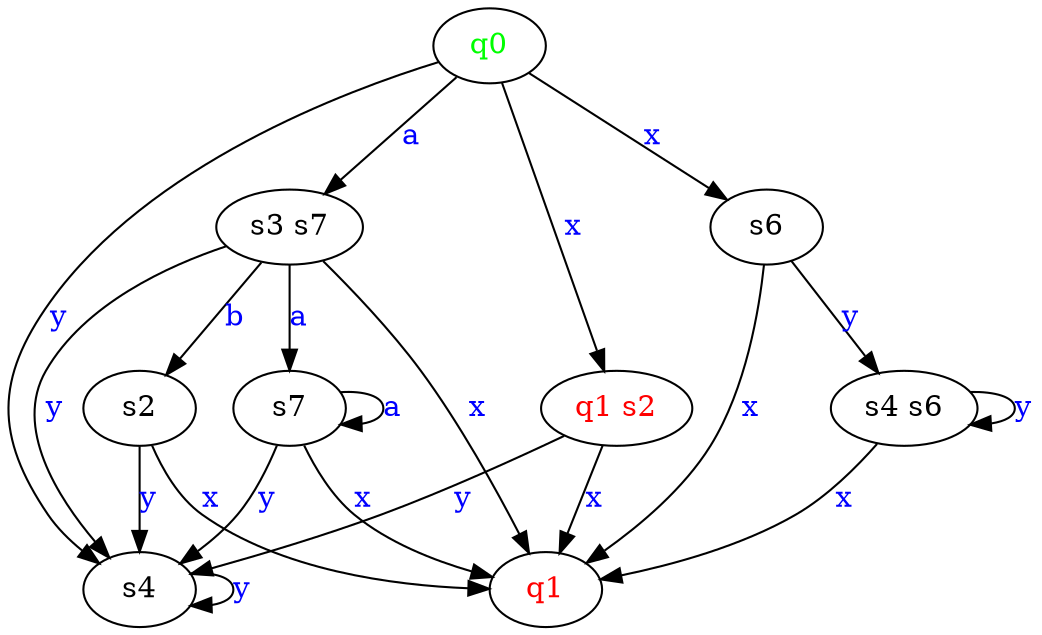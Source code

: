 digraph G {
	"q0"->"s4"[ label=<<font color="blue">y</font>> ];
	"q0"->"q1 s2"[ label=<<font color="blue">x </font>> ];
	"s4"->"s4"[ label=<<font color="blue">y</font>> ];
	"s3 s7"->"q1"[ label=<<font color="blue">x </font>> ];
	"s7"->"s4"[ label=<<font color="blue">y</font>> ];
	"s4 s6"->"s4 s6"[ label=<<font color="blue">y</font>> ];
	"q0"->"s3 s7"[ label=<<font color="blue">a</font>> ];
	"s3 s7"->"s4"[ label=<<font color="blue">y</font>> ];
	"q1 s2"->"q1"[ label=<<font color="blue">x </font>> ];
	"s2"->"q1"[ label=<<font color="blue">x </font>> ];
	"s4 s6"->"q1"[ label=<<font color="blue">x </font>> ];
	"q0"->"s6"[ label=<<font color="blue">x</font>> ];
	"s3 s7"->"s7"[ label=<<font color="blue">a</font>> ];
	"s6"->"s4 s6"[ label=<<font color="blue">y</font>> ];
	"s6"->"q1"[ label=<<font color="blue">x </font>> ];
	"q1 s2"->"s4"[ label=<<font color="blue">y</font>> ];
	"s7"->"q1"[ label=<<font color="blue">x </font>> ];
	"s7"->"s7"[ label=<<font color="blue">a</font>> ];
	"s3 s7"->"s2"[ label=<<font color="blue">b</font>> ];
	"s2"->"s4"[ label=<<font color="blue">y</font>> ];
	"q0" [ label=<<font color="green">q0</font>> ];
	"q1 s2" [ label=<<font color="red">q1 s2</font>> ];
	"q1" [ label=<<font color="red">q1</font>> ];
	"s2";
	"s3 s7";
	"s4 s6";
	"s4";
	"s6";
	"s7";

}
